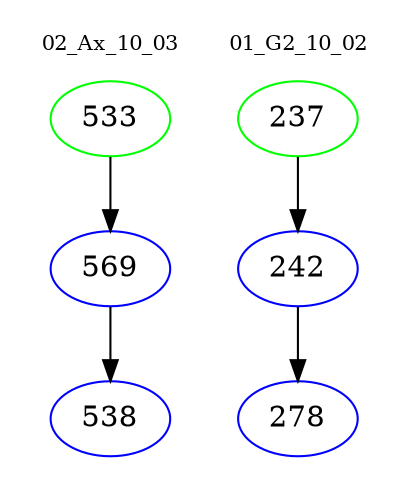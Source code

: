 digraph{
subgraph cluster_0 {
color = white
label = "02_Ax_10_03";
fontsize=10;
T0_533 [label="533", color="green"]
T0_533 -> T0_569 [color="black"]
T0_569 [label="569", color="blue"]
T0_569 -> T0_538 [color="black"]
T0_538 [label="538", color="blue"]
}
subgraph cluster_1 {
color = white
label = "01_G2_10_02";
fontsize=10;
T1_237 [label="237", color="green"]
T1_237 -> T1_242 [color="black"]
T1_242 [label="242", color="blue"]
T1_242 -> T1_278 [color="black"]
T1_278 [label="278", color="blue"]
}
}
